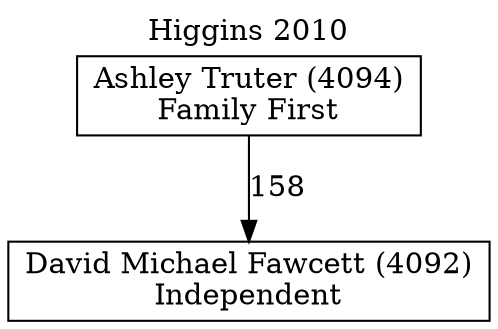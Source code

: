 // House preference flow
digraph "David Michael Fawcett (4092)_Higgins_2010" {
	graph [label="Higgins 2010" labelloc=t mclimit=10]
	node [shape=box]
	"David Michael Fawcett (4092)" [label="David Michael Fawcett (4092)
Independent"]
	"Ashley Truter (4094)" [label="Ashley Truter (4094)
Family First"]
	"Ashley Truter (4094)" -> "David Michael Fawcett (4092)" [label=158]
}

